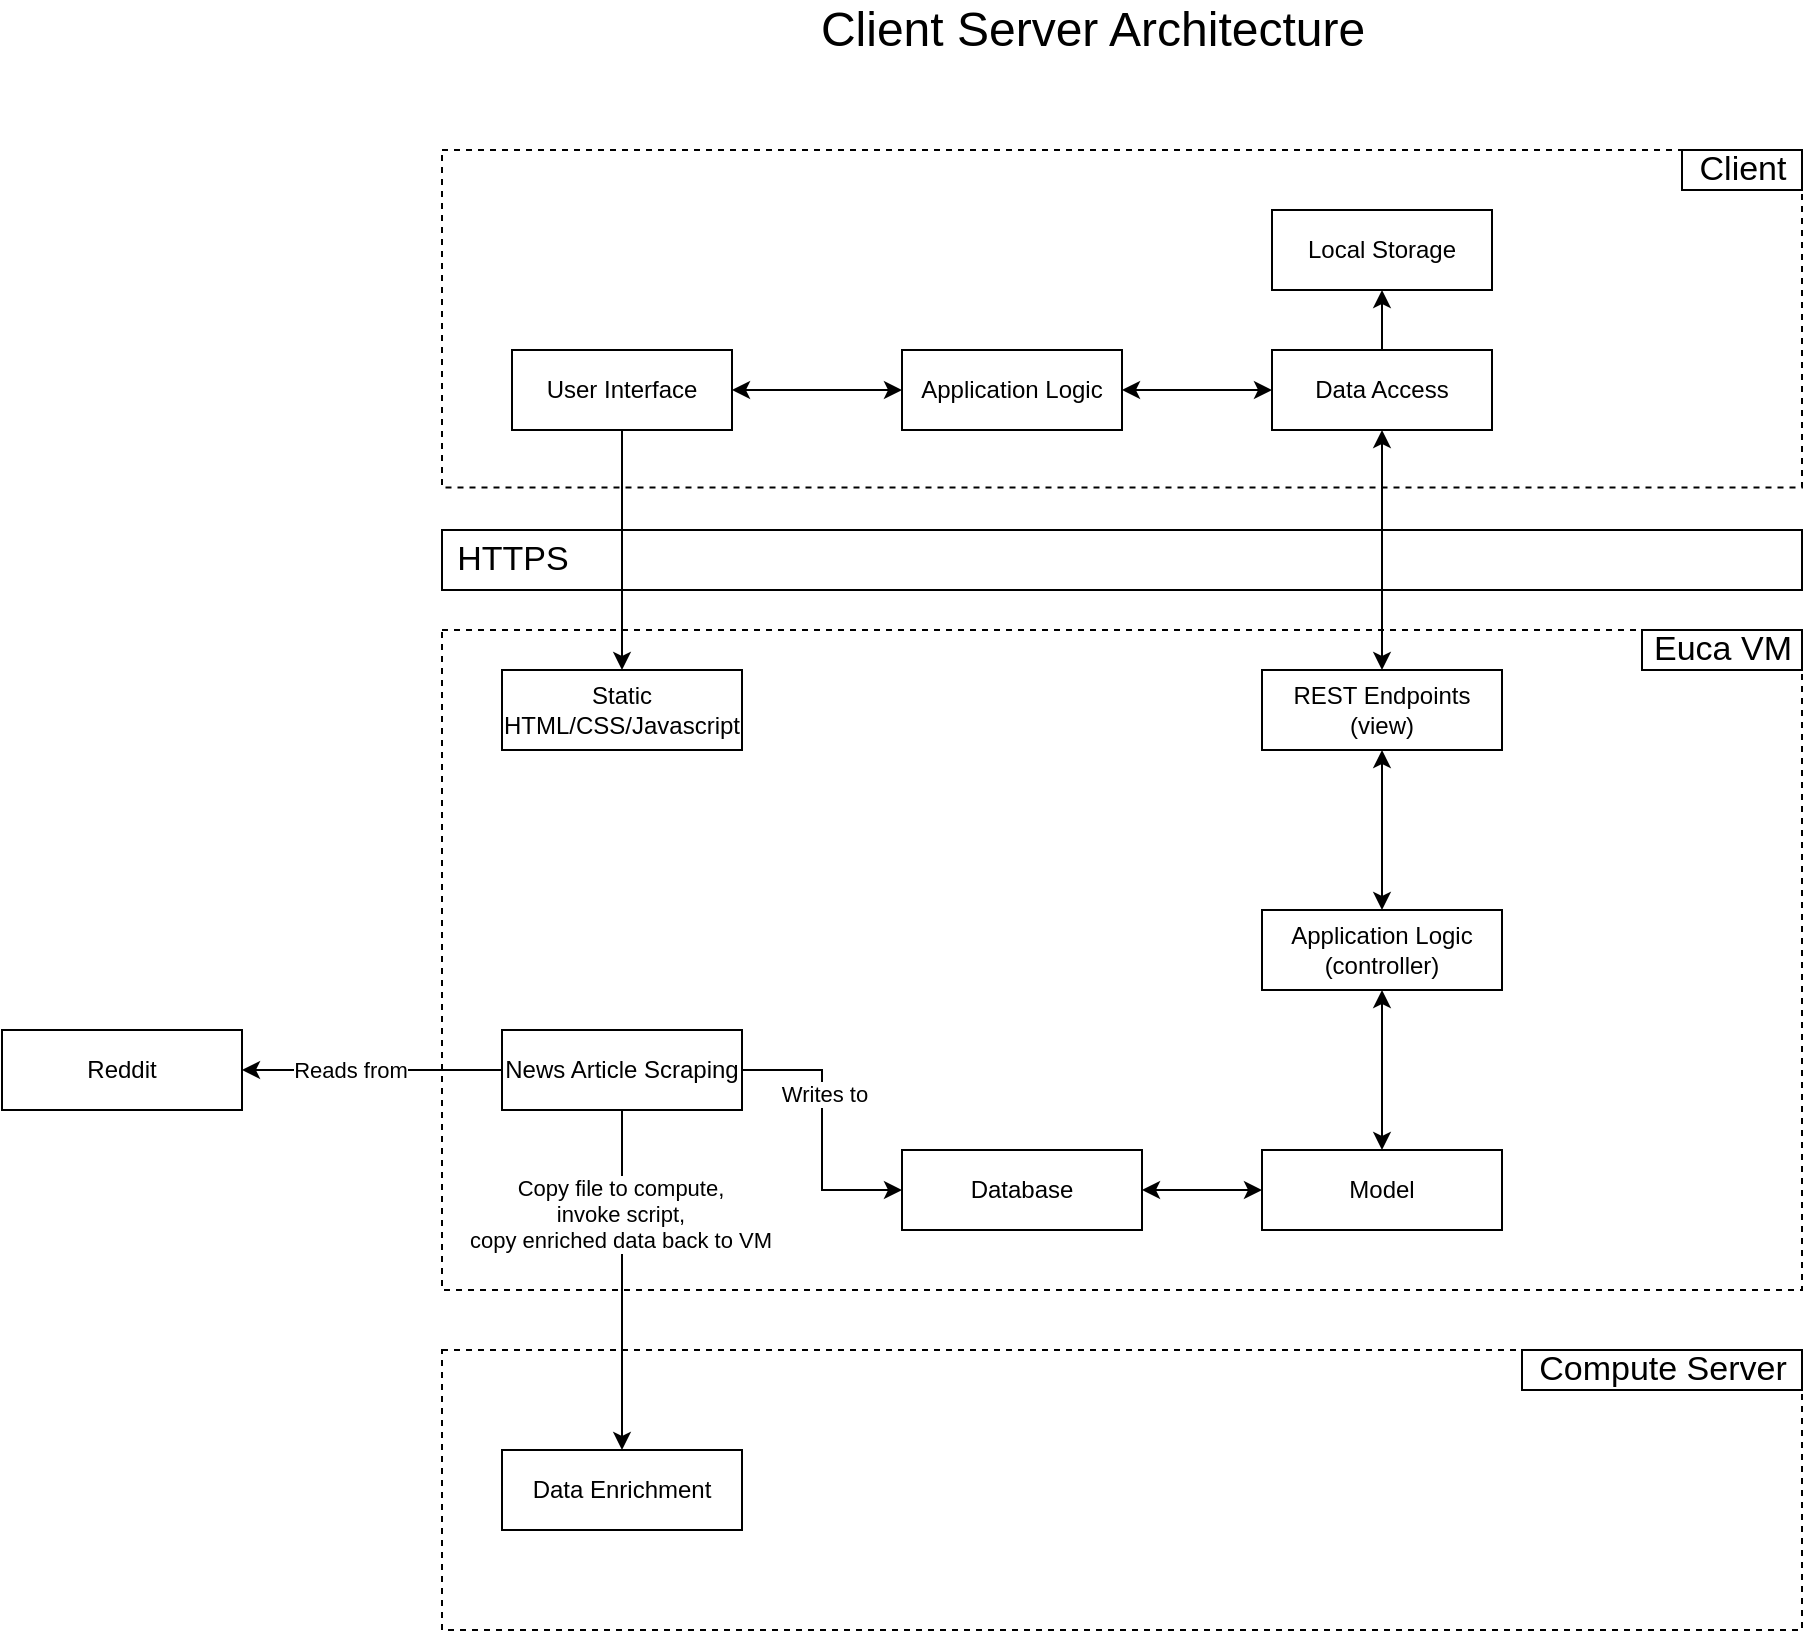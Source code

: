<mxfile version="15.9.1" type="github">
  <diagram id="yf8aGssuZuXpHagwg_7-" name="Page-1">
    <mxGraphModel dx="2200" dy="707" grid="1" gridSize="10" guides="1" tooltips="1" connect="1" arrows="1" fold="1" page="1" pageScale="1" pageWidth="850" pageHeight="1100" math="0" shadow="0">
      <root>
        <mxCell id="0" />
        <mxCell id="1" parent="0" />
        <mxCell id="dRalgheijcarPViAJHjW-18" value="" style="rounded=0;whiteSpace=wrap;html=1;fillColor=none;dashed=1;" parent="1" vertex="1">
          <mxGeometry x="100" y="360" width="680" height="330" as="geometry" />
        </mxCell>
        <mxCell id="dRalgheijcarPViAJHjW-20" value="" style="rounded=0;whiteSpace=wrap;html=1;fillColor=none;dashed=1;" parent="1" vertex="1">
          <mxGeometry x="100" y="120" width="680" height="168.75" as="geometry" />
        </mxCell>
        <mxCell id="dRalgheijcarPViAJHjW-1" value="REST Endpoints (view)" style="rounded=0;whiteSpace=wrap;html=1;" parent="1" vertex="1">
          <mxGeometry x="510" y="380" width="120" height="40" as="geometry" />
        </mxCell>
        <mxCell id="dRalgheijcarPViAJHjW-36" value="" style="edgeStyle=none;rounded=0;orthogonalLoop=1;jettySize=auto;html=1;startArrow=classic;startFill=1;endArrow=classic;endFill=1;" parent="1" source="dRalgheijcarPViAJHjW-2" target="dRalgheijcarPViAJHjW-1" edge="1">
          <mxGeometry relative="1" as="geometry" />
        </mxCell>
        <mxCell id="dRalgheijcarPViAJHjW-42" value="" style="edgeStyle=none;rounded=0;orthogonalLoop=1;jettySize=auto;html=1;startArrow=classic;startFill=1;endArrow=classic;endFill=1;" parent="1" source="dRalgheijcarPViAJHjW-2" target="dRalgheijcarPViAJHjW-37" edge="1">
          <mxGeometry relative="1" as="geometry">
            <mxPoint x="570" y="540" as="targetPoint" />
          </mxGeometry>
        </mxCell>
        <mxCell id="dRalgheijcarPViAJHjW-2" value="Application Logic (controller)" style="whiteSpace=wrap;html=1;" parent="1" vertex="1">
          <mxGeometry x="510" y="500" width="120" height="40" as="geometry" />
        </mxCell>
        <mxCell id="dRalgheijcarPViAJHjW-3" value="Database" style="rounded=0;whiteSpace=wrap;html=1;" parent="1" vertex="1">
          <mxGeometry x="330" y="620" width="120" height="40" as="geometry" />
        </mxCell>
        <mxCell id="dRalgheijcarPViAJHjW-7" value="Static HTML/CSS/Javascript" style="rounded=0;whiteSpace=wrap;html=1;" parent="1" vertex="1">
          <mxGeometry x="130" y="380" width="120" height="40" as="geometry" />
        </mxCell>
        <mxCell id="dRalgheijcarPViAJHjW-16" value="" style="rounded=0;whiteSpace=wrap;html=1;fillColor=none;" parent="1" vertex="1">
          <mxGeometry x="100" y="310" width="680" height="30" as="geometry" />
        </mxCell>
        <mxCell id="dRalgheijcarPViAJHjW-17" value="&lt;font style=&quot;font-size: 17px&quot;&gt;HTTPS&lt;/font&gt;" style="text;html=1;align=center;verticalAlign=middle;resizable=0;points=[];autosize=1;" parent="1" vertex="1">
          <mxGeometry x="100" y="315" width="70" height="20" as="geometry" />
        </mxCell>
        <mxCell id="dRalgheijcarPViAJHjW-19" value="&lt;font style=&quot;font-size: 17px&quot;&gt;Euca VM&lt;/font&gt;" style="text;html=1;align=center;verticalAlign=middle;resizable=0;points=[];autosize=1;strokeColor=default;" parent="1" vertex="1">
          <mxGeometry x="700" y="360" width="80" height="20" as="geometry" />
        </mxCell>
        <mxCell id="dRalgheijcarPViAJHjW-21" value="&lt;font style=&quot;font-size: 17px&quot;&gt;Client&lt;/font&gt;" style="text;html=1;align=center;verticalAlign=middle;resizable=0;points=[];autosize=1;strokeColor=default;" parent="1" vertex="1">
          <mxGeometry x="720" y="120" width="60" height="20" as="geometry" />
        </mxCell>
        <mxCell id="dRalgheijcarPViAJHjW-22" value="&lt;font style=&quot;font-size: 24px&quot;&gt;Client Server Architecture&lt;/font&gt;" style="text;html=1;align=center;verticalAlign=middle;resizable=0;points=[];autosize=1;" parent="1" vertex="1">
          <mxGeometry x="280" y="50" width="290" height="20" as="geometry" />
        </mxCell>
        <mxCell id="dRalgheijcarPViAJHjW-34" style="edgeStyle=none;rounded=0;orthogonalLoop=1;jettySize=auto;html=1;entryX=0.5;entryY=0;entryDx=0;entryDy=0;startArrow=none;startFill=0;endArrow=classic;endFill=1;" parent="1" source="dRalgheijcarPViAJHjW-23" target="dRalgheijcarPViAJHjW-7" edge="1">
          <mxGeometry relative="1" as="geometry" />
        </mxCell>
        <mxCell id="dRalgheijcarPViAJHjW-23" value="User Interface" style="rounded=0;whiteSpace=wrap;html=1;fillColor=none;" parent="1" vertex="1">
          <mxGeometry x="135" y="220" width="110" height="40" as="geometry" />
        </mxCell>
        <mxCell id="dRalgheijcarPViAJHjW-26" value="" style="edgeStyle=none;rounded=0;orthogonalLoop=1;jettySize=auto;html=1;startArrow=none;startFill=0;endArrow=classic;endFill=1;" parent="1" source="dRalgheijcarPViAJHjW-24" target="dRalgheijcarPViAJHjW-25" edge="1">
          <mxGeometry relative="1" as="geometry" />
        </mxCell>
        <mxCell id="dRalgheijcarPViAJHjW-29" style="edgeStyle=none;rounded=0;orthogonalLoop=1;jettySize=auto;html=1;exitX=0.5;exitY=1;exitDx=0;exitDy=0;entryX=0.5;entryY=0;entryDx=0;entryDy=0;startArrow=classic;startFill=1;endArrow=classic;endFill=1;" parent="1" source="dRalgheijcarPViAJHjW-24" target="dRalgheijcarPViAJHjW-1" edge="1">
          <mxGeometry relative="1" as="geometry" />
        </mxCell>
        <mxCell id="dRalgheijcarPViAJHjW-24" value="Data Access" style="rounded=0;whiteSpace=wrap;html=1;fillColor=none;" parent="1" vertex="1">
          <mxGeometry x="515" y="220" width="110" height="40" as="geometry" />
        </mxCell>
        <mxCell id="dRalgheijcarPViAJHjW-25" value="Local Storage" style="rounded=0;whiteSpace=wrap;html=1;fillColor=none;" parent="1" vertex="1">
          <mxGeometry x="515" y="150" width="110" height="40" as="geometry" />
        </mxCell>
        <mxCell id="dRalgheijcarPViAJHjW-32" value="" style="edgeStyle=none;rounded=0;orthogonalLoop=1;jettySize=auto;html=1;startArrow=classic;startFill=1;endArrow=classic;endFill=1;" parent="1" source="dRalgheijcarPViAJHjW-31" target="dRalgheijcarPViAJHjW-24" edge="1">
          <mxGeometry relative="1" as="geometry" />
        </mxCell>
        <mxCell id="dRalgheijcarPViAJHjW-33" value="" style="edgeStyle=none;rounded=0;orthogonalLoop=1;jettySize=auto;html=1;startArrow=classic;startFill=1;endArrow=classic;endFill=1;" parent="1" source="dRalgheijcarPViAJHjW-31" target="dRalgheijcarPViAJHjW-23" edge="1">
          <mxGeometry relative="1" as="geometry" />
        </mxCell>
        <mxCell id="dRalgheijcarPViAJHjW-31" value="Application Logic" style="rounded=0;whiteSpace=wrap;html=1;fillColor=none;" parent="1" vertex="1">
          <mxGeometry x="330" y="220" width="110" height="40" as="geometry" />
        </mxCell>
        <mxCell id="dRalgheijcarPViAJHjW-40" style="edgeStyle=none;rounded=0;orthogonalLoop=1;jettySize=auto;html=1;exitX=0;exitY=0.5;exitDx=0;exitDy=0;startArrow=classic;startFill=1;endArrow=classic;endFill=1;" parent="1" source="dRalgheijcarPViAJHjW-37" target="dRalgheijcarPViAJHjW-3" edge="1">
          <mxGeometry relative="1" as="geometry" />
        </mxCell>
        <mxCell id="dRalgheijcarPViAJHjW-37" value="Model" style="whiteSpace=wrap;html=1;" parent="1" vertex="1">
          <mxGeometry x="510" y="620" width="120" height="40" as="geometry" />
        </mxCell>
        <mxCell id="CFswmux8SoO7e5pgBnTU-8" style="edgeStyle=orthogonalEdgeStyle;rounded=0;orthogonalLoop=1;jettySize=auto;html=1;exitX=1;exitY=0.5;exitDx=0;exitDy=0;entryX=0;entryY=0.5;entryDx=0;entryDy=0;" parent="1" source="CFswmux8SoO7e5pgBnTU-2" target="dRalgheijcarPViAJHjW-3" edge="1">
          <mxGeometry relative="1" as="geometry" />
        </mxCell>
        <mxCell id="HPXyD_d4YzHwRr-22L1Q-4" value="Writes to" style="edgeLabel;html=1;align=center;verticalAlign=middle;resizable=0;points=[];" vertex="1" connectable="0" parent="CFswmux8SoO7e5pgBnTU-8">
          <mxGeometry x="-0.26" y="1" relative="1" as="geometry">
            <mxPoint as="offset" />
          </mxGeometry>
        </mxCell>
        <mxCell id="HPXyD_d4YzHwRr-22L1Q-2" style="edgeStyle=orthogonalEdgeStyle;rounded=0;orthogonalLoop=1;jettySize=auto;html=1;exitX=0;exitY=0.5;exitDx=0;exitDy=0;entryX=1;entryY=0.5;entryDx=0;entryDy=0;" edge="1" parent="1" source="CFswmux8SoO7e5pgBnTU-2" target="HPXyD_d4YzHwRr-22L1Q-1">
          <mxGeometry relative="1" as="geometry" />
        </mxCell>
        <mxCell id="HPXyD_d4YzHwRr-22L1Q-3" value="Reads from" style="edgeLabel;html=1;align=center;verticalAlign=middle;resizable=0;points=[];" vertex="1" connectable="0" parent="HPXyD_d4YzHwRr-22L1Q-2">
          <mxGeometry x="0.18" y="1" relative="1" as="geometry">
            <mxPoint y="-1" as="offset" />
          </mxGeometry>
        </mxCell>
        <mxCell id="HPXyD_d4YzHwRr-22L1Q-11" style="edgeStyle=orthogonalEdgeStyle;rounded=0;orthogonalLoop=1;jettySize=auto;html=1;exitX=0.5;exitY=1;exitDx=0;exitDy=0;entryX=0.5;entryY=0;entryDx=0;entryDy=0;" edge="1" parent="1" source="CFswmux8SoO7e5pgBnTU-2" target="HPXyD_d4YzHwRr-22L1Q-9">
          <mxGeometry relative="1" as="geometry" />
        </mxCell>
        <mxCell id="HPXyD_d4YzHwRr-22L1Q-12" value="Copy file to compute, &lt;br&gt;invoke script,&lt;br&gt;copy enriched data back to VM" style="edgeLabel;html=1;align=center;verticalAlign=middle;resizable=0;points=[];" vertex="1" connectable="0" parent="HPXyD_d4YzHwRr-22L1Q-11">
          <mxGeometry x="-0.388" y="-1" relative="1" as="geometry">
            <mxPoint as="offset" />
          </mxGeometry>
        </mxCell>
        <mxCell id="CFswmux8SoO7e5pgBnTU-2" value="News Article Scraping" style="rounded=0;whiteSpace=wrap;html=1;" parent="1" vertex="1">
          <mxGeometry x="130" y="560" width="120" height="40" as="geometry" />
        </mxCell>
        <mxCell id="HPXyD_d4YzHwRr-22L1Q-1" value="Reddit" style="rounded=0;whiteSpace=wrap;html=1;" vertex="1" parent="1">
          <mxGeometry x="-120" y="560" width="120" height="40" as="geometry" />
        </mxCell>
        <mxCell id="HPXyD_d4YzHwRr-22L1Q-5" value="" style="rounded=0;whiteSpace=wrap;html=1;fillColor=none;dashed=1;" vertex="1" parent="1">
          <mxGeometry x="100" y="720" width="680" height="140" as="geometry" />
        </mxCell>
        <mxCell id="HPXyD_d4YzHwRr-22L1Q-6" value="&lt;font style=&quot;font-size: 17px&quot;&gt;Compute Server&lt;/font&gt;" style="text;html=1;align=center;verticalAlign=middle;resizable=0;points=[];autosize=1;strokeColor=default;" vertex="1" parent="1">
          <mxGeometry x="640" y="720" width="140" height="20" as="geometry" />
        </mxCell>
        <mxCell id="HPXyD_d4YzHwRr-22L1Q-9" value="Data Enrichment" style="rounded=0;whiteSpace=wrap;html=1;" vertex="1" parent="1">
          <mxGeometry x="130" y="770" width="120" height="40" as="geometry" />
        </mxCell>
      </root>
    </mxGraphModel>
  </diagram>
</mxfile>
